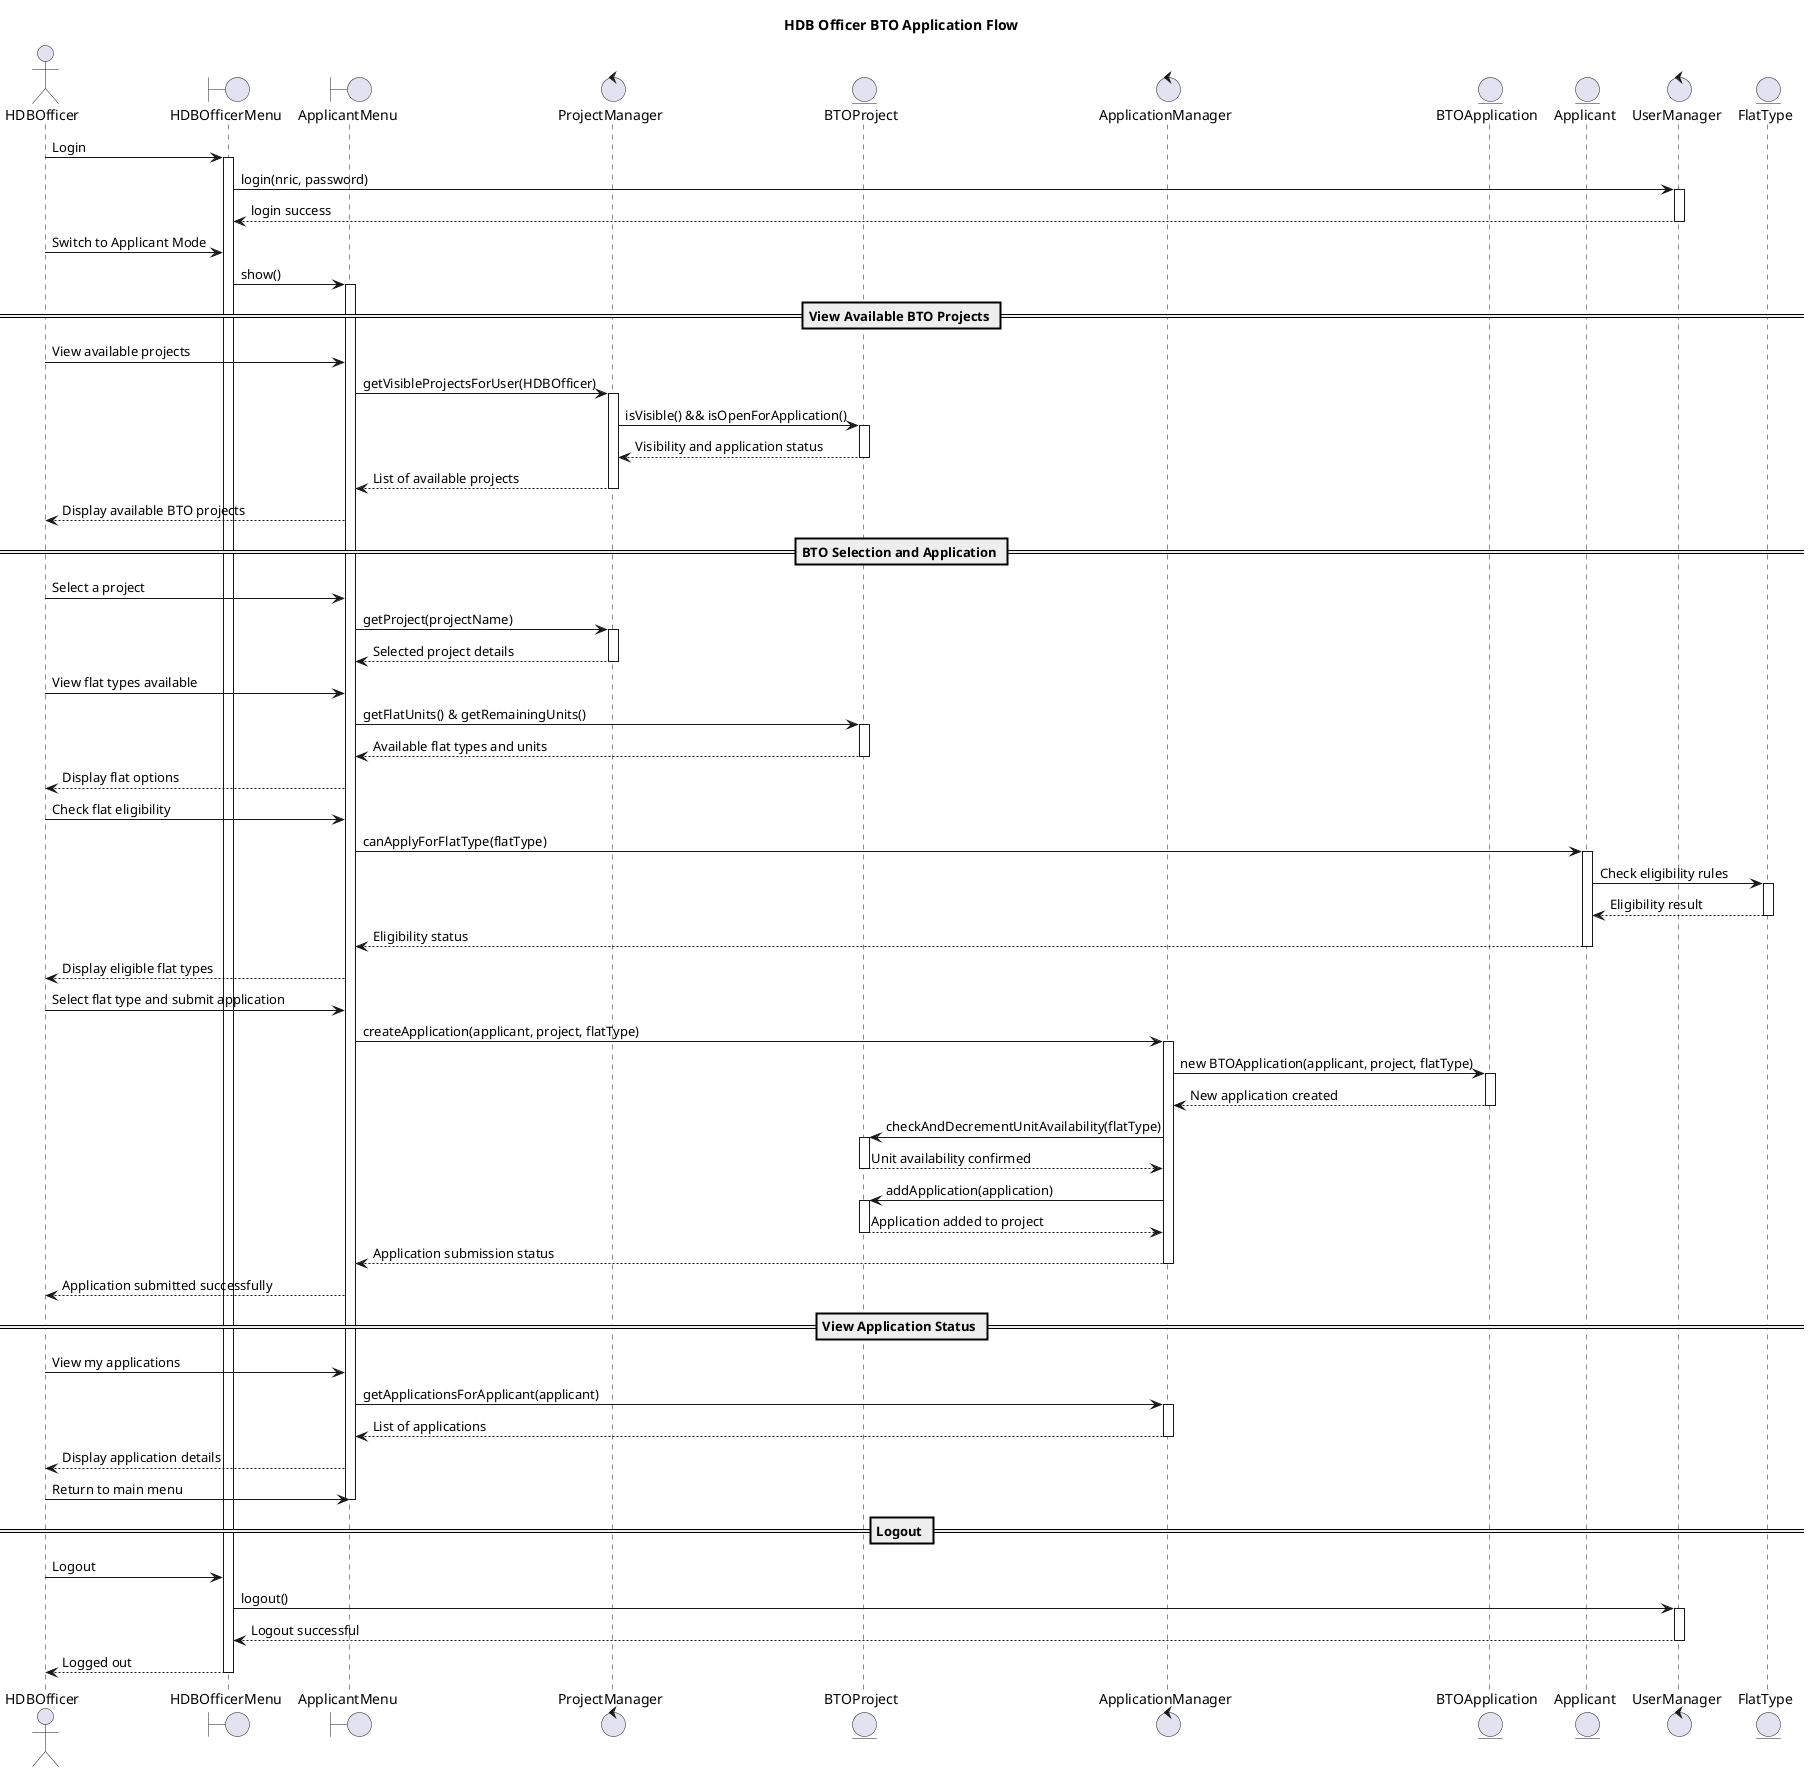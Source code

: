 @startuml HDBOfficer_BTOApplication_SequenceDiagram
actor HDBOfficer
boundary "HDBOfficerMenu" as Officer
boundary "ApplicantMenu" as ApplicantMenu
control "ProjectManager" as PM
entity "BTOProject" as Project
control "ApplicationManager" as AM
entity "BTOApplication" as Application
entity "Applicant" as ApplicantEntity
control "UserManager" as UM
entity "FlatType" as FlatType

title HDB Officer BTO Application Flow

HDBOfficer -> Officer: Login
activate Officer
Officer -> UM: login(nric, password)
activate UM
UM --> Officer: login success
deactivate UM

HDBOfficer -> Officer: Switch to Applicant Mode
Officer -> ApplicantMenu: show()
activate ApplicantMenu

== View Available BTO Projects ==

HDBOfficer -> ApplicantMenu: View available projects
ApplicantMenu -> PM: getVisibleProjectsForUser(HDBOfficer)
activate PM
PM -> Project: isVisible() && isOpenForApplication()
activate Project
Project --> PM: Visibility and application status
deactivate Project
PM --> ApplicantMenu: List of available projects
deactivate PM
ApplicantMenu --> HDBOfficer: Display available BTO projects

== BTO Selection and Application ==

HDBOfficer -> ApplicantMenu: Select a project
ApplicantMenu -> PM: getProject(projectName)
activate PM
PM --> ApplicantMenu: Selected project details
deactivate PM

HDBOfficer -> ApplicantMenu: View flat types available
ApplicantMenu -> Project: getFlatUnits() & getRemainingUnits()
activate Project
Project --> ApplicantMenu: Available flat types and units
deactivate Project
ApplicantMenu --> HDBOfficer: Display flat options

HDBOfficer -> ApplicantMenu: Check flat eligibility
ApplicantMenu -> ApplicantEntity: canApplyForFlatType(flatType)
activate ApplicantEntity
ApplicantEntity -> FlatType: Check eligibility rules
activate FlatType
FlatType --> ApplicantEntity: Eligibility result
deactivate FlatType
ApplicantEntity --> ApplicantMenu: Eligibility status
deactivate ApplicantEntity
ApplicantMenu --> HDBOfficer: Display eligible flat types

HDBOfficer -> ApplicantMenu: Select flat type and submit application
ApplicantMenu -> AM: createApplication(applicant, project, flatType)
activate AM
AM -> Application: new BTOApplication(applicant, project, flatType)
activate Application
Application --> AM: New application created
deactivate Application

AM -> Project: checkAndDecrementUnitAvailability(flatType)
activate Project
Project --> AM: Unit availability confirmed
deactivate Project

AM -> Project: addApplication(application)
activate Project
Project --> AM: Application added to project
deactivate Project

AM --> ApplicantMenu: Application submission status
deactivate AM
ApplicantMenu --> HDBOfficer: Application submitted successfully

== View Application Status ==

HDBOfficer -> ApplicantMenu: View my applications
ApplicantMenu -> AM: getApplicationsForApplicant(applicant)
activate AM
AM --> ApplicantMenu: List of applications
deactivate AM
ApplicantMenu --> HDBOfficer: Display application details

HDBOfficer -> ApplicantMenu: Return to main menu
deactivate ApplicantMenu

== Logout ==

HDBOfficer -> Officer: Logout
Officer -> UM: logout()
activate UM
UM --> Officer: Logout successful
deactivate UM
Officer --> HDBOfficer: Logged out
deactivate Officer

@enduml